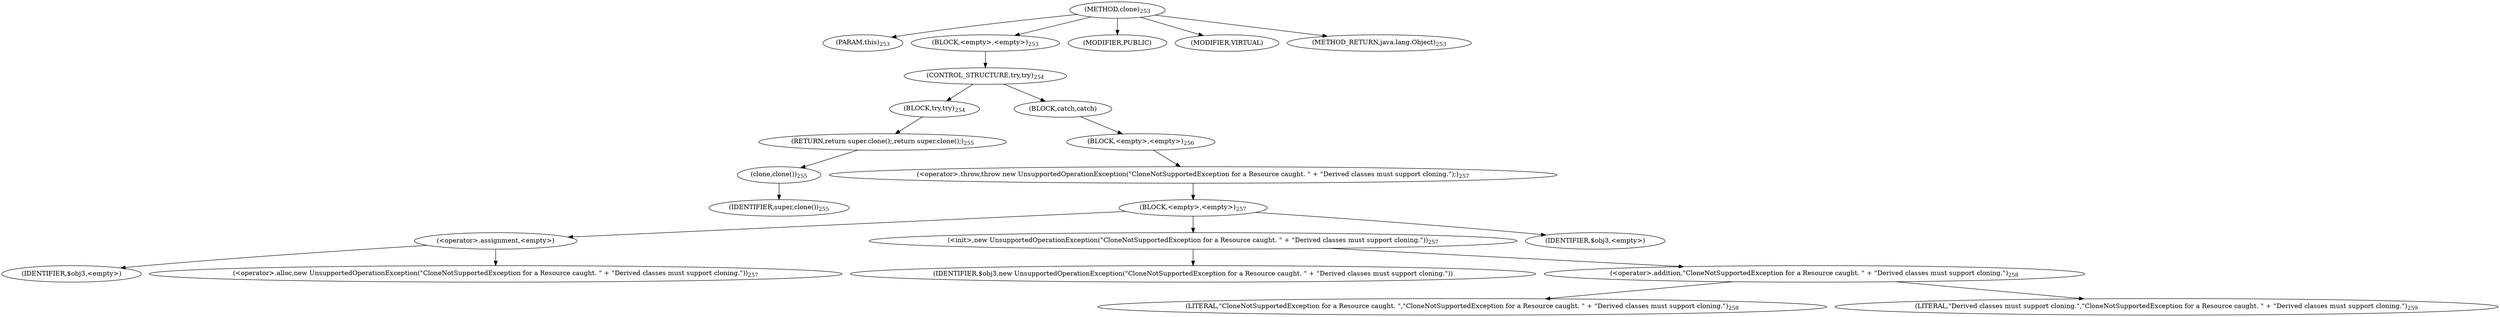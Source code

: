 digraph "clone" {  
"500" [label = <(METHOD,clone)<SUB>253</SUB>> ]
"501" [label = <(PARAM,this)<SUB>253</SUB>> ]
"502" [label = <(BLOCK,&lt;empty&gt;,&lt;empty&gt;)<SUB>253</SUB>> ]
"503" [label = <(CONTROL_STRUCTURE,try,try)<SUB>254</SUB>> ]
"504" [label = <(BLOCK,try,try)<SUB>254</SUB>> ]
"505" [label = <(RETURN,return super.clone();,return super.clone();)<SUB>255</SUB>> ]
"506" [label = <(clone,clone())<SUB>255</SUB>> ]
"507" [label = <(IDENTIFIER,super,clone())<SUB>255</SUB>> ]
"508" [label = <(BLOCK,catch,catch)> ]
"509" [label = <(BLOCK,&lt;empty&gt;,&lt;empty&gt;)<SUB>256</SUB>> ]
"510" [label = <(&lt;operator&gt;.throw,throw new UnsupportedOperationException(&quot;CloneNotSupportedException for a Resource caught. &quot; + &quot;Derived classes must support cloning.&quot;);)<SUB>257</SUB>> ]
"511" [label = <(BLOCK,&lt;empty&gt;,&lt;empty&gt;)<SUB>257</SUB>> ]
"512" [label = <(&lt;operator&gt;.assignment,&lt;empty&gt;)> ]
"513" [label = <(IDENTIFIER,$obj3,&lt;empty&gt;)> ]
"514" [label = <(&lt;operator&gt;.alloc,new UnsupportedOperationException(&quot;CloneNotSupportedException for a Resource caught. &quot; + &quot;Derived classes must support cloning.&quot;))<SUB>257</SUB>> ]
"515" [label = <(&lt;init&gt;,new UnsupportedOperationException(&quot;CloneNotSupportedException for a Resource caught. &quot; + &quot;Derived classes must support cloning.&quot;))<SUB>257</SUB>> ]
"516" [label = <(IDENTIFIER,$obj3,new UnsupportedOperationException(&quot;CloneNotSupportedException for a Resource caught. &quot; + &quot;Derived classes must support cloning.&quot;))> ]
"517" [label = <(&lt;operator&gt;.addition,&quot;CloneNotSupportedException for a Resource caught. &quot; + &quot;Derived classes must support cloning.&quot;)<SUB>258</SUB>> ]
"518" [label = <(LITERAL,&quot;CloneNotSupportedException for a Resource caught. &quot;,&quot;CloneNotSupportedException for a Resource caught. &quot; + &quot;Derived classes must support cloning.&quot;)<SUB>258</SUB>> ]
"519" [label = <(LITERAL,&quot;Derived classes must support cloning.&quot;,&quot;CloneNotSupportedException for a Resource caught. &quot; + &quot;Derived classes must support cloning.&quot;)<SUB>259</SUB>> ]
"520" [label = <(IDENTIFIER,$obj3,&lt;empty&gt;)> ]
"521" [label = <(MODIFIER,PUBLIC)> ]
"522" [label = <(MODIFIER,VIRTUAL)> ]
"523" [label = <(METHOD_RETURN,java.lang.Object)<SUB>253</SUB>> ]
  "500" -> "501" 
  "500" -> "502" 
  "500" -> "521" 
  "500" -> "522" 
  "500" -> "523" 
  "502" -> "503" 
  "503" -> "504" 
  "503" -> "508" 
  "504" -> "505" 
  "505" -> "506" 
  "506" -> "507" 
  "508" -> "509" 
  "509" -> "510" 
  "510" -> "511" 
  "511" -> "512" 
  "511" -> "515" 
  "511" -> "520" 
  "512" -> "513" 
  "512" -> "514" 
  "515" -> "516" 
  "515" -> "517" 
  "517" -> "518" 
  "517" -> "519" 
}
